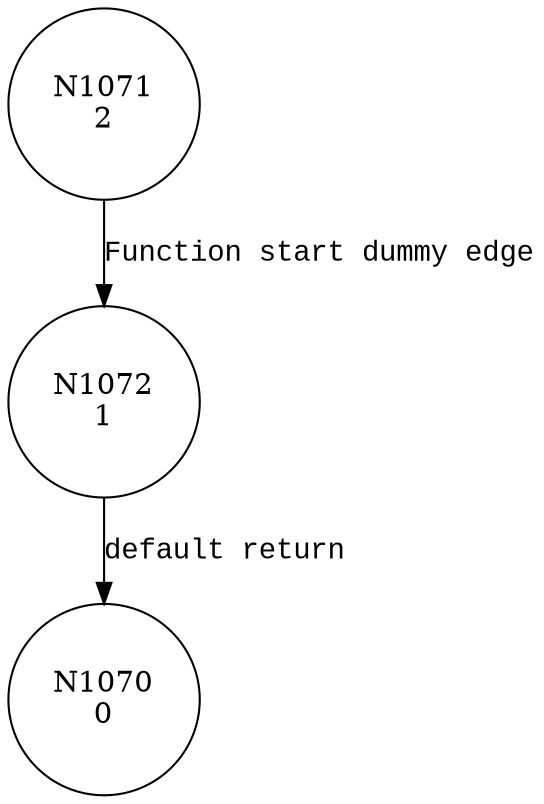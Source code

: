 digraph __startrek_user_init {
1071 [shape="circle" label="N1071\n2"]
1072 [shape="circle" label="N1072\n1"]
1070 [shape="circle" label="N1070\n0"]
1071 -> 1072 [label="Function start dummy edge" fontname="Courier New"]
1072 -> 1070 [label="default return" fontname="Courier New"]
}